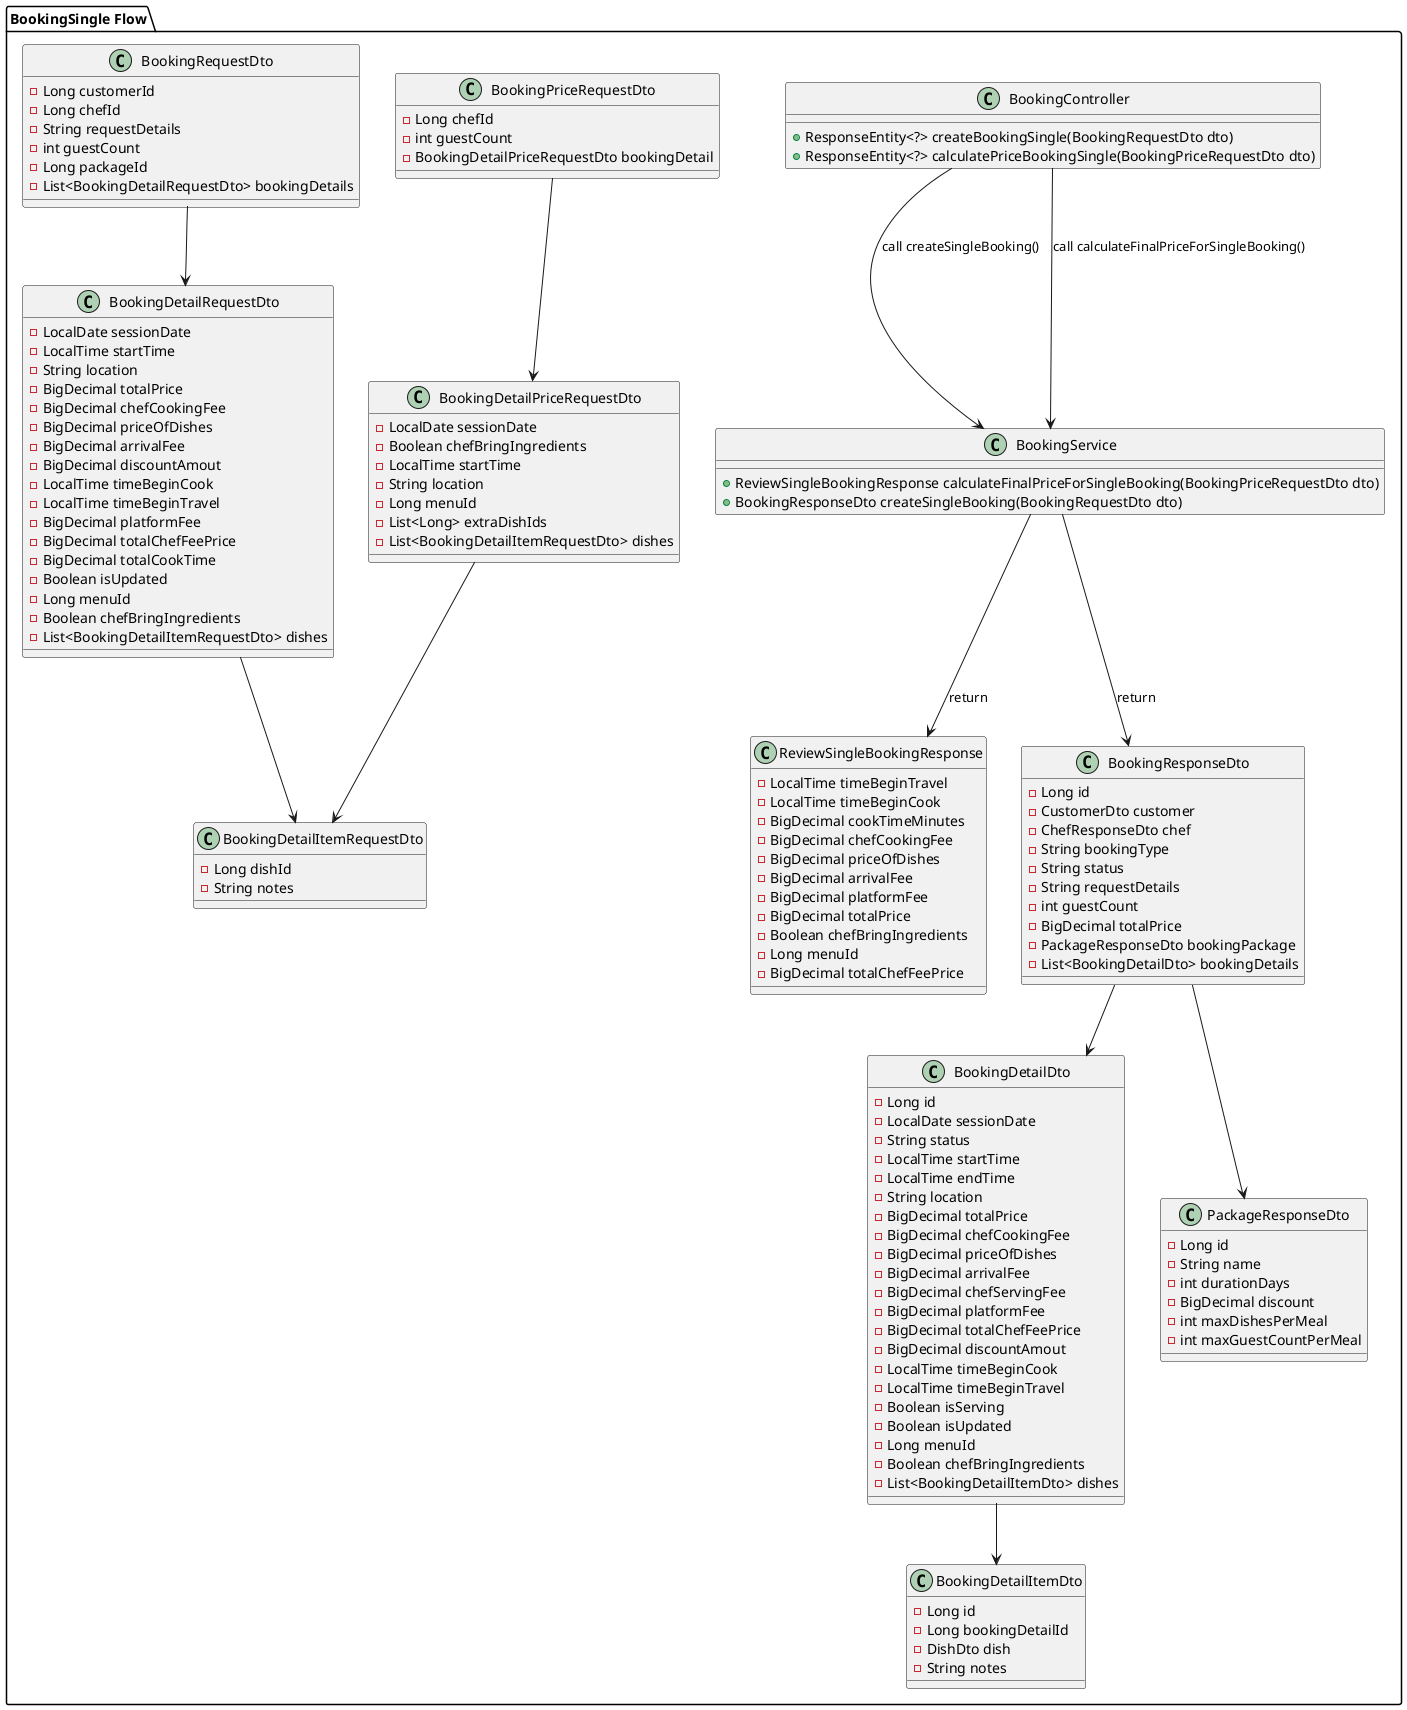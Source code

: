 @startuml

package "BookingSingle Flow" {
    class BookingService {
        +ReviewSingleBookingResponse calculateFinalPriceForSingleBooking(BookingPriceRequestDto dto)
        +BookingResponseDto createSingleBooking(BookingRequestDto dto)
    }

    class BookingController {
        +ResponseEntity<?> createBookingSingle(BookingRequestDto dto)
        +ResponseEntity<?> calculatePriceBookingSingle(BookingPriceRequestDto dto)
    }

    class BookingPriceRequestDto {
        -Long chefId
        -int guestCount
        -BookingDetailPriceRequestDto bookingDetail
    }

    class BookingDetailPriceRequestDto {
        -LocalDate sessionDate
        -Boolean chefBringIngredients
        -LocalTime startTime
        -String location
        -Long menuId
        -List<Long> extraDishIds
        -List<BookingDetailItemRequestDto> dishes
    }

    class BookingDetailItemRequestDto {
        -Long dishId
        -String notes
    }

    class ReviewSingleBookingResponse {
        -LocalTime timeBeginTravel
        -LocalTime timeBeginCook
        -BigDecimal cookTimeMinutes
        -BigDecimal chefCookingFee
        -BigDecimal priceOfDishes
        -BigDecimal arrivalFee
        -BigDecimal platformFee
        -BigDecimal totalPrice
        -Boolean chefBringIngredients
        -Long menuId
        -BigDecimal totalChefFeePrice
    }

    class BookingRequestDto {
        -Long customerId
        -Long chefId
        -String requestDetails
        -int guestCount
        -Long packageId
        -List<BookingDetailRequestDto> bookingDetails
    }

    class BookingDetailRequestDto {
        -LocalDate sessionDate
        -LocalTime startTime
        -String location
        -BigDecimal totalPrice
        -BigDecimal chefCookingFee
        -BigDecimal priceOfDishes
        -BigDecimal arrivalFee
        -BigDecimal discountAmout
        -LocalTime timeBeginCook
        -LocalTime timeBeginTravel
        -BigDecimal platformFee
        -BigDecimal totalChefFeePrice
        -BigDecimal totalCookTime
        -Boolean isUpdated
        -Long menuId
        -Boolean chefBringIngredients
        -List<BookingDetailItemRequestDto> dishes
    }

    class BookingResponseDto {
        -Long id
        -CustomerDto customer
        -ChefResponseDto chef
        -String bookingType
        -String status
        -String requestDetails
        -int guestCount
        -BigDecimal totalPrice
        -PackageResponseDto bookingPackage
        -List<BookingDetailDto> bookingDetails
    }

    class BookingDetailDto {
        -Long id
        -LocalDate sessionDate
        -String status
        -LocalTime startTime
        -LocalTime endTime
        -String location
        -BigDecimal totalPrice
        -BigDecimal chefCookingFee
        -BigDecimal priceOfDishes
        -BigDecimal arrivalFee
        -BigDecimal chefServingFee
        -BigDecimal platformFee
        -BigDecimal totalChefFeePrice
        -BigDecimal discountAmout
        -LocalTime timeBeginCook
        -LocalTime timeBeginTravel
        -Boolean isServing
        -Boolean isUpdated
        -Long menuId
        -Boolean chefBringIngredients
        -List<BookingDetailItemDto> dishes
    }

    class BookingDetailItemDto {
        -Long id
        -Long bookingDetailId
        -DishDto dish
        -String notes
    }

    class PackageResponseDto {
        -Long id
        -String name
        -int durationDays
        -BigDecimal discount
        -int maxDishesPerMeal
        -int maxGuestCountPerMeal
    }

    BookingService --> ReviewSingleBookingResponse : return
    BookingService --> BookingResponseDto : return

    BookingPriceRequestDto --> BookingDetailPriceRequestDto
    BookingDetailPriceRequestDto --> BookingDetailItemRequestDto

    BookingRequestDto --> BookingDetailRequestDto
    BookingDetailRequestDto --> BookingDetailItemRequestDto

    BookingResponseDto --> BookingDetailDto
    BookingDetailDto --> BookingDetailItemDto
    BookingResponseDto --> PackageResponseDto
}

BookingController --> BookingService : call createSingleBooking()
BookingController --> BookingService : call calculateFinalPriceForSingleBooking()

@enduml
